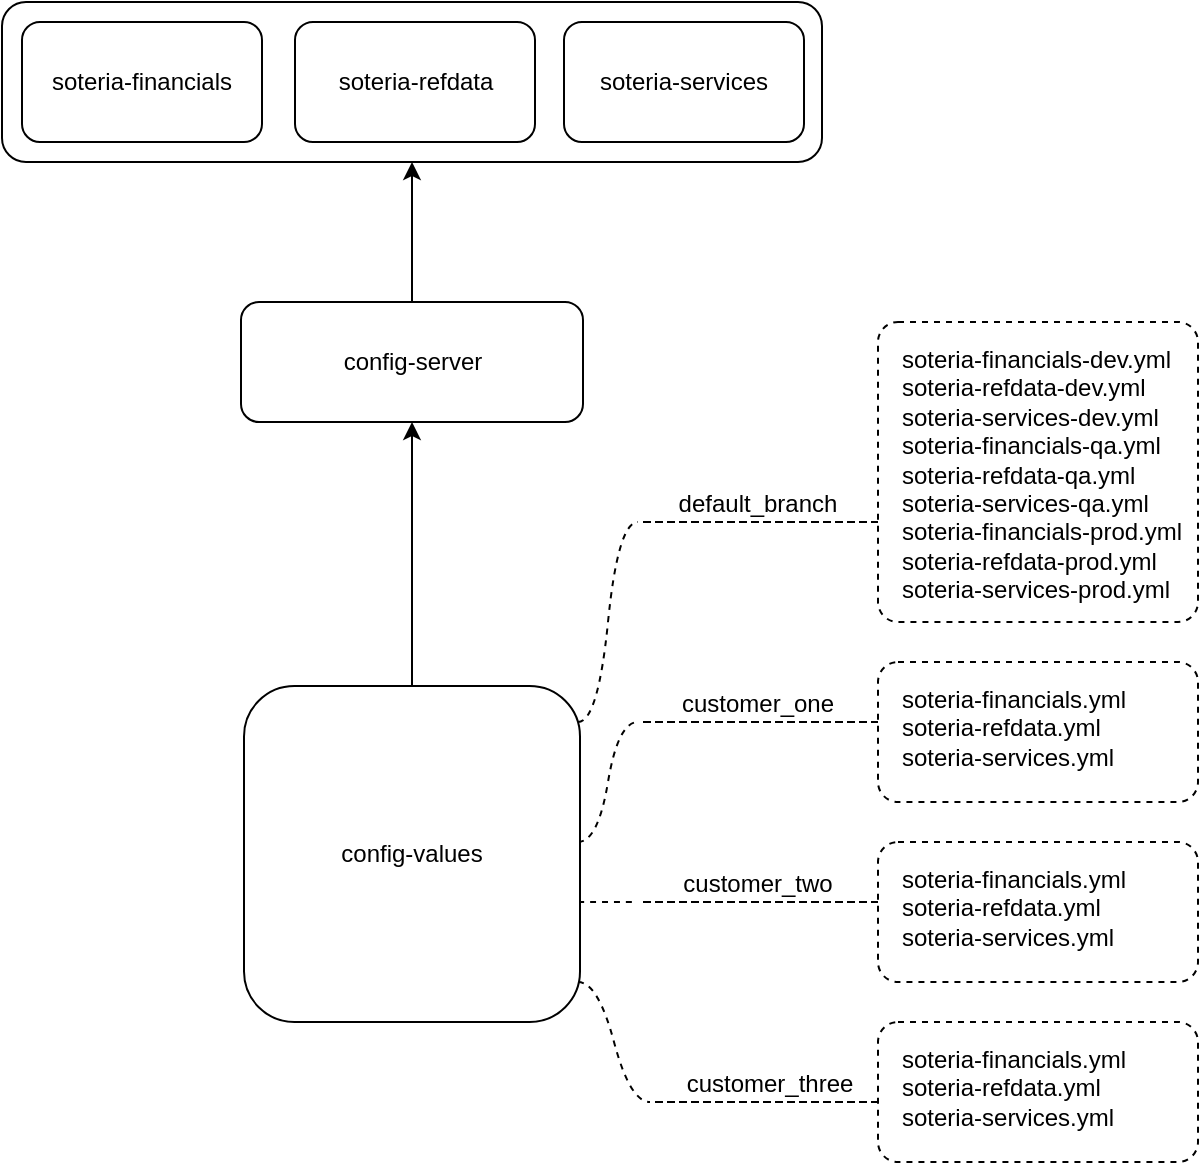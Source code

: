 <mxfile version="22.1.2" type="device">
  <diagram name="Page-1" id="4p317CxYMfwnELRVpr0L">
    <mxGraphModel dx="1098" dy="828" grid="1" gridSize="10" guides="1" tooltips="1" connect="1" arrows="1" fold="1" page="1" pageScale="1" pageWidth="850" pageHeight="1100" math="0" shadow="0">
      <root>
        <mxCell id="0" />
        <mxCell id="1" parent="0" />
        <mxCell id="9N8b2bliUjjF8Nir-0CK-29" value="" style="rounded=1;whiteSpace=wrap;html=1;" vertex="1" parent="1">
          <mxGeometry x="22" y="110" width="410" height="80" as="geometry" />
        </mxCell>
        <mxCell id="9N8b2bliUjjF8Nir-0CK-2" value="default_branch" style="whiteSpace=wrap;html=1;shape=partialRectangle;top=0;left=0;bottom=1;right=0;points=[[0,1],[1,1]];fillColor=none;align=center;verticalAlign=bottom;routingCenterY=0.5;snapToPoint=1;recursiveResize=0;autosize=1;treeFolding=1;treeMoving=1;newEdgeStyle={&quot;edgeStyle&quot;:&quot;entityRelationEdgeStyle&quot;,&quot;startArrow&quot;:&quot;none&quot;,&quot;endArrow&quot;:&quot;none&quot;,&quot;segment&quot;:10,&quot;curved&quot;:1,&quot;sourcePerimeterSpacing&quot;:0,&quot;targetPerimeterSpacing&quot;:0};dashed=1;" vertex="1" parent="1">
          <mxGeometry x="340" y="340" width="120" height="30" as="geometry" />
        </mxCell>
        <mxCell id="9N8b2bliUjjF8Nir-0CK-3" value="" style="edgeStyle=entityRelationEdgeStyle;startArrow=none;endArrow=none;segment=10;curved=1;sourcePerimeterSpacing=0;targetPerimeterSpacing=0;rounded=0;dashed=1;" edge="1" target="9N8b2bliUjjF8Nir-0CK-2" parent="1">
          <mxGeometry relative="1" as="geometry">
            <mxPoint x="310" y="470" as="sourcePoint" />
            <Array as="points">
              <mxPoint x="320" y="490" />
            </Array>
          </mxGeometry>
        </mxCell>
        <mxCell id="9N8b2bliUjjF8Nir-0CK-4" value="customer_one" style="whiteSpace=wrap;html=1;shape=partialRectangle;top=0;left=0;bottom=1;right=0;points=[[0,1],[1,1]];fillColor=none;align=center;verticalAlign=bottom;routingCenterY=0.5;snapToPoint=1;recursiveResize=0;autosize=1;treeFolding=1;treeMoving=1;newEdgeStyle={&quot;edgeStyle&quot;:&quot;entityRelationEdgeStyle&quot;,&quot;startArrow&quot;:&quot;none&quot;,&quot;endArrow&quot;:&quot;none&quot;,&quot;segment&quot;:10,&quot;curved&quot;:1,&quot;sourcePerimeterSpacing&quot;:0,&quot;targetPerimeterSpacing&quot;:0};dashed=1;" vertex="1" parent="1">
          <mxGeometry x="340" y="440" width="120" height="30" as="geometry" />
        </mxCell>
        <mxCell id="9N8b2bliUjjF8Nir-0CK-5" value="" style="edgeStyle=entityRelationEdgeStyle;startArrow=none;endArrow=none;segment=10;curved=1;sourcePerimeterSpacing=0;targetPerimeterSpacing=0;rounded=0;dashed=1;" edge="1" target="9N8b2bliUjjF8Nir-0CK-4" parent="1">
          <mxGeometry relative="1" as="geometry">
            <mxPoint x="310" y="530" as="sourcePoint" />
          </mxGeometry>
        </mxCell>
        <mxCell id="9N8b2bliUjjF8Nir-0CK-6" value="customer_two" style="whiteSpace=wrap;html=1;shape=partialRectangle;top=0;left=0;bottom=1;right=0;points=[[0,1],[1,1]];fillColor=none;align=center;verticalAlign=bottom;routingCenterY=0.5;snapToPoint=1;recursiveResize=0;autosize=1;treeFolding=1;treeMoving=1;newEdgeStyle={&quot;edgeStyle&quot;:&quot;entityRelationEdgeStyle&quot;,&quot;startArrow&quot;:&quot;none&quot;,&quot;endArrow&quot;:&quot;none&quot;,&quot;segment&quot;:10,&quot;curved&quot;:1,&quot;sourcePerimeterSpacing&quot;:0,&quot;targetPerimeterSpacing&quot;:0};dashed=1;" vertex="1" parent="1">
          <mxGeometry x="340" y="530" width="120" height="30" as="geometry" />
        </mxCell>
        <mxCell id="9N8b2bliUjjF8Nir-0CK-7" value="" style="edgeStyle=entityRelationEdgeStyle;startArrow=none;endArrow=none;segment=10;curved=1;sourcePerimeterSpacing=0;targetPerimeterSpacing=0;rounded=0;dashed=1;" edge="1" target="9N8b2bliUjjF8Nir-0CK-6" parent="1">
          <mxGeometry relative="1" as="geometry">
            <mxPoint x="310" y="560" as="sourcePoint" />
            <Array as="points">
              <mxPoint x="310" y="560" />
            </Array>
          </mxGeometry>
        </mxCell>
        <mxCell id="9N8b2bliUjjF8Nir-0CK-9" value="customer_three" style="whiteSpace=wrap;html=1;shape=partialRectangle;top=0;left=0;bottom=1;right=0;points=[[0,1],[1,1]];fillColor=none;align=center;verticalAlign=bottom;routingCenterY=0.5;snapToPoint=1;recursiveResize=0;autosize=1;treeFolding=1;treeMoving=1;newEdgeStyle={&quot;edgeStyle&quot;:&quot;entityRelationEdgeStyle&quot;,&quot;startArrow&quot;:&quot;none&quot;,&quot;endArrow&quot;:&quot;none&quot;,&quot;segment&quot;:10,&quot;curved&quot;:1,&quot;sourcePerimeterSpacing&quot;:0,&quot;targetPerimeterSpacing&quot;:0};dashed=1;" vertex="1" parent="1">
          <mxGeometry x="346" y="630" width="120" height="30" as="geometry" />
        </mxCell>
        <mxCell id="9N8b2bliUjjF8Nir-0CK-10" value="" style="edgeStyle=entityRelationEdgeStyle;startArrow=none;endArrow=none;segment=10;curved=1;sourcePerimeterSpacing=0;targetPerimeterSpacing=0;rounded=0;dashed=1;" edge="1" target="9N8b2bliUjjF8Nir-0CK-9" parent="1">
          <mxGeometry relative="1" as="geometry">
            <mxPoint x="310" y="600" as="sourcePoint" />
          </mxGeometry>
        </mxCell>
        <mxCell id="9N8b2bliUjjF8Nir-0CK-11" value="soteria-financials-dev.yml&lt;br&gt;soteria-refdata-dev.yml&lt;br&gt;soteria-services-dev.yml&lt;br&gt;soteria-financials-qa.yml&lt;br&gt;soteria-refdata-qa.yml&lt;br&gt;soteria-services-qa.yml&lt;br&gt;soteria-financials-prod.yml&lt;br&gt;soteria-refdata-prod.yml&lt;br&gt;soteria-services-prod.yml" style="dashed=1;rounded=1;absoluteArcSize=1;arcSize=20;html=1;verticalAlign=top;align=left;spacingTop=5;spacingLeft=10;whiteSpace=wrap;" vertex="1" parent="1">
          <mxGeometry x="460" y="270" width="160" height="150" as="geometry" />
        </mxCell>
        <mxCell id="9N8b2bliUjjF8Nir-0CK-12" value="soteria-financials.yml&lt;br&gt;soteria-refdata.yml&lt;br&gt;soteria-services.yml" style="dashed=1;rounded=1;absoluteArcSize=1;arcSize=20;html=1;verticalAlign=top;align=left;spacingTop=5;spacingLeft=10;whiteSpace=wrap;" vertex="1" parent="1">
          <mxGeometry x="460" y="440" width="160" height="70" as="geometry" />
        </mxCell>
        <mxCell id="9N8b2bliUjjF8Nir-0CK-13" value="soteria-financials.yml&lt;br&gt;soteria-refdata.yml&lt;br&gt;soteria-services.yml" style="dashed=1;rounded=1;absoluteArcSize=1;arcSize=20;html=1;verticalAlign=top;align=left;spacingTop=5;spacingLeft=10;whiteSpace=wrap;" vertex="1" parent="1">
          <mxGeometry x="460" y="530" width="160" height="70" as="geometry" />
        </mxCell>
        <mxCell id="9N8b2bliUjjF8Nir-0CK-14" value="soteria-financials.yml&lt;br&gt;soteria-refdata.yml&lt;br&gt;soteria-services.yml" style="dashed=1;rounded=1;absoluteArcSize=1;arcSize=20;html=1;verticalAlign=top;align=left;spacingTop=5;spacingLeft=10;whiteSpace=wrap;" vertex="1" parent="1">
          <mxGeometry x="460" y="620" width="160" height="70" as="geometry" />
        </mxCell>
        <mxCell id="9N8b2bliUjjF8Nir-0CK-16" value="config-values" style="whiteSpace=wrap;html=1;aspect=fixed;strokeColor=default;rounded=1;" vertex="1" parent="1">
          <mxGeometry x="143" y="452" width="168" height="168" as="geometry" />
        </mxCell>
        <mxCell id="9N8b2bliUjjF8Nir-0CK-18" value="config-server" style="rounded=1;whiteSpace=wrap;html=1;" vertex="1" parent="1">
          <mxGeometry x="141.5" y="260" width="171" height="60" as="geometry" />
        </mxCell>
        <mxCell id="9N8b2bliUjjF8Nir-0CK-21" value="soteria-financials" style="rounded=1;whiteSpace=wrap;html=1;" vertex="1" parent="1">
          <mxGeometry x="32" y="120" width="120" height="60" as="geometry" />
        </mxCell>
        <mxCell id="9N8b2bliUjjF8Nir-0CK-22" value="soteria-refdata" style="rounded=1;whiteSpace=wrap;html=1;" vertex="1" parent="1">
          <mxGeometry x="168.5" y="120" width="120" height="60" as="geometry" />
        </mxCell>
        <mxCell id="9N8b2bliUjjF8Nir-0CK-23" value="soteria-services" style="rounded=1;whiteSpace=wrap;html=1;" vertex="1" parent="1">
          <mxGeometry x="303" y="120" width="120" height="60" as="geometry" />
        </mxCell>
        <mxCell id="9N8b2bliUjjF8Nir-0CK-24" value="" style="endArrow=classic;html=1;rounded=0;entryX=0.5;entryY=1;entryDx=0;entryDy=0;exitX=0.5;exitY=0;exitDx=0;exitDy=0;" edge="1" parent="1" source="9N8b2bliUjjF8Nir-0CK-16" target="9N8b2bliUjjF8Nir-0CK-18">
          <mxGeometry width="50" height="50" relative="1" as="geometry">
            <mxPoint x="400" y="450" as="sourcePoint" />
            <mxPoint x="450" y="400" as="targetPoint" />
          </mxGeometry>
        </mxCell>
        <mxCell id="9N8b2bliUjjF8Nir-0CK-27" value="" style="endArrow=classic;html=1;rounded=0;entryX=0.5;entryY=1;entryDx=0;entryDy=0;exitX=0.5;exitY=0;exitDx=0;exitDy=0;" edge="1" parent="1" source="9N8b2bliUjjF8Nir-0CK-18" target="9N8b2bliUjjF8Nir-0CK-29">
          <mxGeometry width="50" height="50" relative="1" as="geometry">
            <mxPoint x="190" y="200" as="sourcePoint" />
            <mxPoint x="240" y="150" as="targetPoint" />
          </mxGeometry>
        </mxCell>
      </root>
    </mxGraphModel>
  </diagram>
</mxfile>
